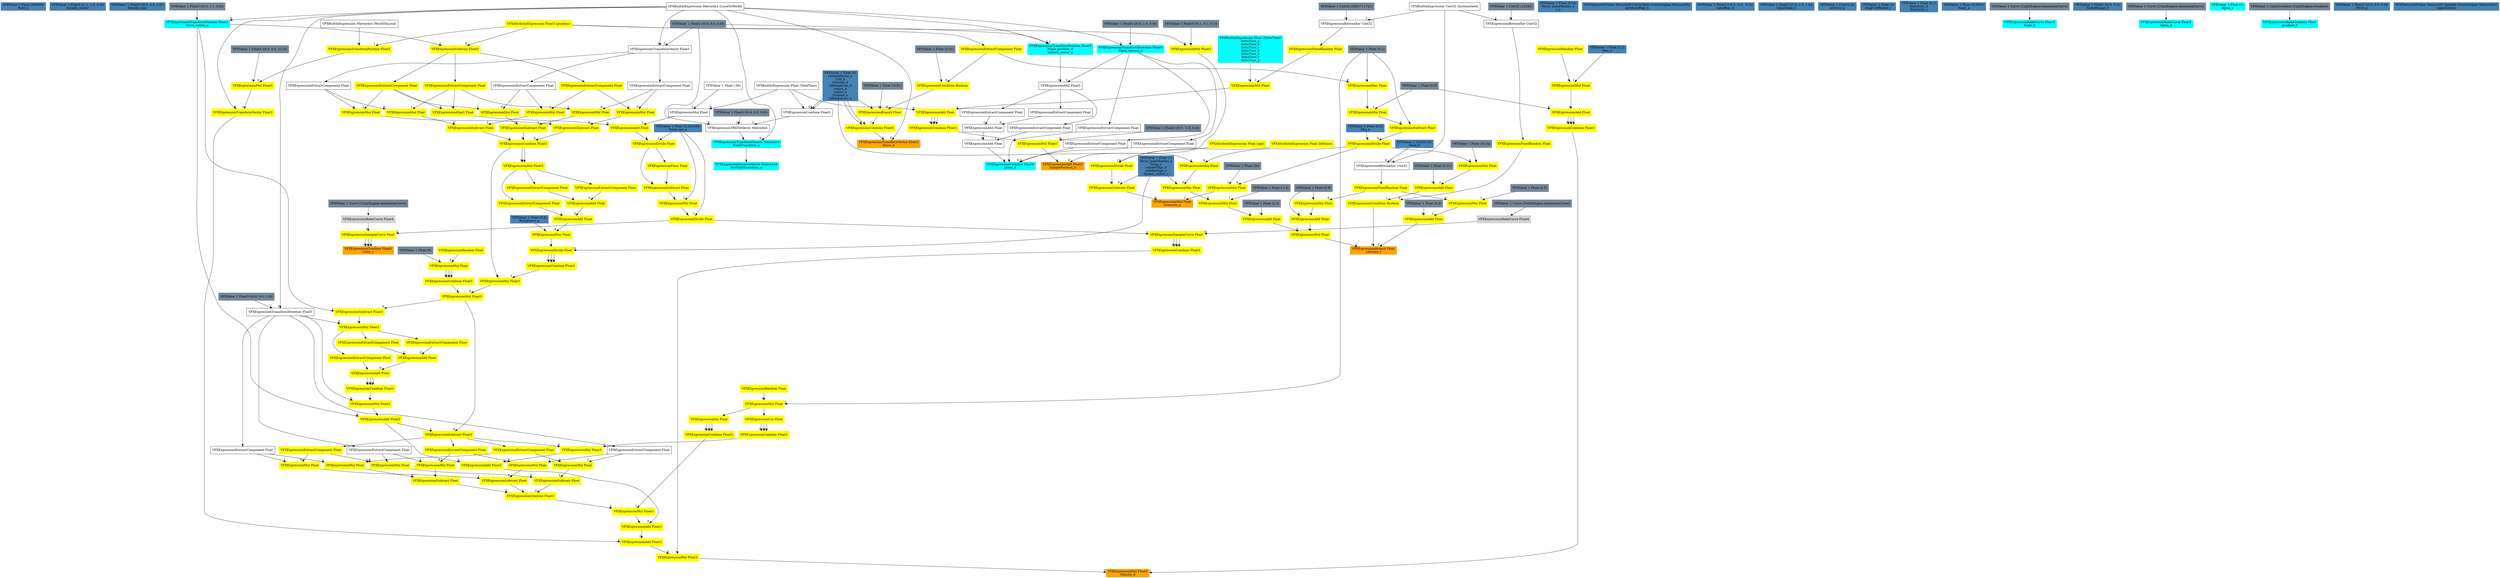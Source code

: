 digraph G {
node0 [shape="box" color="steelblue" style="filled" label="VFXValue`1 Float (400000)
Rate_a"]
node1 [shape="box" color="steelblue" style="filled" label="VFXValue`1 Float3 ((1.1, 1.8, 0.0))
bounds_center"]
node2 [shape="box" color="steelblue" style="filled" label="VFXValue`1 Float3 ((8.0, 4.0, 2.0))
bounds_size"]
node3 [shape="box" color="cyan" style="filled" label="VFXExpressionTransformPosition Float3
Torus_center_a"]
node4 [shape="box" label="VFXBuiltInExpression Matrix4x4 (LocalToWorld)"]
node5 [shape="box" color="lightslategray" style="filled" label="VFXValue`1 Float3 ((0.0, 1.1, 0.0))"]
node6 [shape="box" color="steelblue" style="filled" label="VFXValue`1 Float (1)
Torus_majorRadius_a
Drag_a
colliderSign_d
colliderSign_e
Sphere_radius_e"]
node7 [shape="box" color="steelblue" style="filled" label="VFXValue`1 Float (0.04)
Torus_minorRadius_a
r_a"]
node8 [shape="box" color="steelblue" style="filled" label="VFXValue`1 Float (6.283185)
Torus_arc_a"]
node9 [shape="box" color="steelblue" style="filled" label="VFXValue`1 Float (0)
volumeFactor_a
LOD_b
Friction_d
LifetimeLoss_d
radius_d
radius_e
Friction_e
LifetimeLoss_e"]
node10 [shape="box" color="steelblue" style="filled" label="VFXTexture3DValue Texture3D (vectorfield (UnityEngine.Texture3D))
attributeMap_b"]
node11 [shape="box" color="orange" style="filled" label="VFXExpressionAdd Float3
SamplePosition_b"]
node12 [shape="box" color="yellow" style="filled" label="VFXExpressionMul Float3"]
node13 [shape="box" color="yellow" style="filled" label="VFXAttributeExpression Float3 (position)"]
node14 [shape="box" color="lightslategray" style="filled" label="VFXValue`1 Float3 ((0.1, 0.1, 0.1))"]
node15 [shape="box" color="yellow" style="filled" label="VFXExpressionMul Float3"]
node16 [shape="box" color="lightslategray" style="filled" label="VFXValue`1 Float3 ((0.0, -1.0, 0.0))"]
node17 [shape="box" color="yellow" style="filled" label="VFXExpressionCombine Float3"]
node18 [shape="box" color="yellow" style="filled" label="VFXExpressionAdd Float"]
node19 [shape="box" label="VFXBuiltInExpression Float (TotalTime)"]
node20 [shape="box" color="yellow" style="filled" label="VFXExpressionMul Float"]
node21 [shape="box" color="cyan" style="filled" label="VFXBuiltInExpression Float (DeltaTime)
deltaTime_a
deltaTime_b
deltaTime_c
deltaTime_d
deltaTime_e
deltaTime_f
deltaTime_g"]
node22 [shape="box" color="yellow" style="filled" label="VFXExpressionFixedRandom Float"]
node23 [shape="box" label="VFXExpressionBitwiseXor Uint32"]
node24 [shape="box" color="lightslategray" style="filled" label="VFXValue`1 Uint32 (3291711721)"]
node25 [shape="box" label="VFXBuiltInExpression Uint32 (SystemSeed)"]
node26 [shape="box" color="steelblue" style="filled" label="VFXValue`1 Float3 ((-0.5, -0.5, -0.5))
valueBias_b"]
node27 [shape="box" color="steelblue" style="filled" label="VFXValue`1 Float3 ((1.0, 1.0, 1.0))
valueScale_b"]
node28 [shape="box" color="orange" style="filled" label="VFXExpressionCombine Float3
Color_c"]
node29 [shape="box" color="yellow" style="filled" label="VFXExpressionSampleCurve Float"]
node30 [shape="box" color="lightgray" style="filled" label="VFXExpressionBakeCurve Float4"]
node31 [shape="box" color="lightslategray" style="filled" label="VFXValue`1 Curve (UnityEngine.AnimationCurve)"]
node32 [shape="box" color="yellow" style="filled" label="VFXExpressionDivide Float"]
node33 [shape="box" color="yellow" style="filled" label="VFXExpressionMul Float"]
node34 [shape="box" color="yellow" style="filled" label="VFXExpressionSubtract Float"]
node35 [shape="box" color="yellow" style="filled" label="VFXExpressionDivide Float"]
node36 [shape="box" color="yellow" style="filled" label="VFXExpressionAdd Float"]
node37 [shape="box" color="yellow" style="filled" label="VFXExpressionATan2 Float"]
node38 [shape="box" color="yellow" style="filled" label="VFXExpressionExtractComponent Float"]
node39 [shape="box" color="yellow" style="filled" label="VFXExpressionSubtract Float3"]
node40 [shape="box" color="yellow" style="filled" label="VFXExpressionExtractComponent Float"]
node41 [shape="box" label="VFXExpressionMul Float"]
node42 [shape="box" label="VFXValue`1 Float (-30)"]
node43 [shape="box" color="yellow" style="filled" label="VFXExpressionFloor Float"]
node44 [shape="box" color="orange" style="filled" label="VFXExpressionMul Float3
Velocity_d"]
node45 [shape="box" color="yellow" style="filled" label="VFXExpressionMul Float3"]
node46 [shape="box" color="yellow" style="filled" label="VFXExpressionAdd Float3"]
node47 [shape="box" color="yellow" style="filled" label="VFXExpressionAdd Float3"]
node48 [shape="box" color="yellow" style="filled" label="VFXExpressionAdd Float3"]
node49 [shape="box" color="yellow" style="filled" label="VFXExpressionAdd Float3"]
node50 [shape="box" color="yellow" style="filled" label="VFXExpressionMul Float3"]
node51 [shape="box" label="VFXExpressionTransformDirection Float3"]
node52 [shape="box" color="lightslategray" style="filled" label="VFXValue`1 Float3 ((0.0, 0.0, 1.0))"]
node53 [shape="box" color="yellow" style="filled" label="VFXExpressionCombine Float3"]
node54 [shape="box" color="yellow" style="filled" label="VFXExpressionAdd Float"]
node55 [shape="box" color="yellow" style="filled" label="VFXExpressionAdd Float"]
node56 [shape="box" color="yellow" style="filled" label="VFXExpressionExtractComponent Float"]
node57 [shape="box" color="yellow" style="filled" label="VFXExpressionMul Float3"]
node58 [shape="box" color="yellow" style="filled" label="VFXExpressionSubtract Float3"]
node59 [shape="box" color="yellow" style="filled" label="VFXExpressionMul Float3"]
node60 [shape="box" color="yellow" style="filled" label="VFXExpressionMul Float3"]
node61 [shape="box" color="yellow" style="filled" label="VFXExpressionCombine Float3"]
node62 [shape="box" color="yellow" style="filled" label="VFXExpressionSubtract Float"]
node63 [shape="box" color="yellow" style="filled" label="VFXExpressionMul Float"]
node64 [shape="box" label="VFXExpressionExtractComponent Float"]
node65 [shape="box" label="VFXExpressionTransformVector Float3"]
node66 [shape="box" color="lightslategray" style="filled" label="VFXValue`1 Float3 ((0.0, 0.0, 0.0))"]
node67 [shape="box" color="yellow" style="filled" label="VFXExpressionExtractComponent Float"]
node68 [shape="box" color="yellow" style="filled" label="VFXExpressionMul Float"]
node69 [shape="box" label="VFXExpressionExtractComponent Float"]
node70 [shape="box" color="yellow" style="filled" label="VFXExpressionSubtract Float"]
node71 [shape="box" color="yellow" style="filled" label="VFXExpressionMul Float"]
node72 [shape="box" color="yellow" style="filled" label="VFXExpressionMul Float"]
node73 [shape="box" label="VFXExpressionExtractComponent Float"]
node74 [shape="box" color="yellow" style="filled" label="VFXExpressionSubtract Float"]
node75 [shape="box" color="yellow" style="filled" label="VFXExpressionMul Float"]
node76 [shape="box" color="yellow" style="filled" label="VFXExpressionMul Float"]
node77 [shape="box" color="yellow" style="filled" label="VFXExpressionCombine Float3"]
node78 [shape="box" color="yellow" style="filled" label="VFXExpressionDivide Float"]
node79 [shape="box" color="yellow" style="filled" label="VFXExpressionPow Float"]
node80 [shape="box" color="yellow" style="filled" label="VFXExpressionAdd Float"]
node81 [shape="box" color="yellow" style="filled" label="VFXExpressionAdd Float"]
node82 [shape="box" color="yellow" style="filled" label="VFXExpressionExtractComponent Float"]
node83 [shape="box" color="yellow" style="filled" label="VFXExpressionMul Float3"]
node84 [shape="box" color="yellow" style="filled" label="VFXExpressionExtractComponent Float"]
node85 [shape="box" color="yellow" style="filled" label="VFXExpressionExtractComponent Float"]
node86 [shape="box" color="steelblue" style="filled" label="VFXValue`1 Float (0.5)
Roughness_a"]
node87 [shape="box" color="yellow" style="filled" label="VFXExpressionCombine Float3"]
node88 [shape="box" color="yellow" style="filled" label="VFXExpressionMul Float"]
node89 [shape="box" color="yellow" style="filled" label="VFXExpressionRandom Float"]
node90 [shape="box" color="lightslategray" style="filled" label="VFXValue`1 Float (6)"]
node91 [shape="box" color="yellow" style="filled" label="VFXExpressionExtractComponent Float"]
node92 [shape="box" color="yellow" style="filled" label="VFXExpressionExtractComponent Float"]
node93 [shape="box" color="yellow" style="filled" label="VFXExpressionMul Float3"]
node94 [shape="box" color="yellow" style="filled" label="VFXExpressionSubtract Float3"]
node95 [shape="box" color="yellow" style="filled" label="VFXExpressionCombine Float3"]
node96 [shape="box" color="yellow" style="filled" label="VFXExpressionCos Float"]
node97 [shape="box" color="yellow" style="filled" label="VFXExpressionMul Float"]
node98 [shape="box" color="yellow" style="filled" label="VFXExpressionRandom Float"]
node99 [shape="box" color="lightslategray" style="filled" label="VFXValue`1 Float (0.2)"]
node100 [shape="box" color="yellow" style="filled" label="VFXExpressionMul Float3"]
node101 [shape="box" color="yellow" style="filled" label="VFXExpressionCombine Float3"]
node102 [shape="box" color="yellow" style="filled" label="VFXExpressionSubtract Float"]
node103 [shape="box" color="yellow" style="filled" label="VFXExpressionMul Float"]
node104 [shape="box" color="yellow" style="filled" label="VFXExpressionExtractComponent Float"]
node105 [shape="box" label="VFXExpressionExtractComponent Float"]
node106 [shape="box" color="yellow" style="filled" label="VFXExpressionMul Float"]
node107 [shape="box" color="yellow" style="filled" label="VFXExpressionExtractComponent Float"]
node108 [shape="box" label="VFXExpressionExtractComponent Float"]
node109 [shape="box" color="yellow" style="filled" label="VFXExpressionSubtract Float"]
node110 [shape="box" color="yellow" style="filled" label="VFXExpressionMul Float"]
node111 [shape="box" label="VFXExpressionExtractComponent Float"]
node112 [shape="box" color="yellow" style="filled" label="VFXExpressionMul Float"]
node113 [shape="box" color="yellow" style="filled" label="VFXExpressionExtractComponent Float"]
node114 [shape="box" color="yellow" style="filled" label="VFXExpressionSubtract Float"]
node115 [shape="box" color="yellow" style="filled" label="VFXExpressionMul Float"]
node116 [shape="box" color="yellow" style="filled" label="VFXExpressionMul Float"]
node117 [shape="box" color="yellow" style="filled" label="VFXExpressionCombine Float3"]
node118 [shape="box" color="yellow" style="filled" label="VFXExpressionSin Float"]
node119 [shape="box" color="yellow" style="filled" label="VFXExpressionTransformVector Float3"]
node120 [shape="box" color="yellow" style="filled" label="VFXExpressionMul Float3"]
node121 [shape="box" color="yellow" style="filled" label="VFXExpressionTransformPosition Float3"]
node122 [shape="box" label="VFXBuiltInExpression Matrix4x4 (WorldToLocal)"]
node123 [shape="box" color="lightslategray" style="filled" label="VFXValue`1 Float3 ((0.0, 0.0, 32.0))"]
node124 [shape="box" color="yellow" style="filled" label="VFXExpressionCombine Float3"]
node125 [shape="box" color="yellow" style="filled" label="VFXExpressionSampleCurve Float"]
node126 [shape="box" color="lightgray" style="filled" label="VFXExpressionBakeCurve Float4"]
node127 [shape="box" color="lightslategray" style="filled" label="VFXValue`1 Curve (UnityEngine.AnimationCurve)"]
node128 [shape="box" color="yellow" style="filled" label="VFXExpressionCombine Float3"]
node129 [shape="box" color="yellow" style="filled" label="VFXExpressionAdd Float"]
node130 [shape="box" color="lightslategray" style="filled" label="VFXValue`1 Float (0.8)"]
node131 [shape="box" color="yellow" style="filled" label="VFXExpressionMul Float"]
node132 [shape="box" color="yellow" style="filled" label="VFXExpressionRandom Float"]
node133 [shape="box" color="steelblue" style="filled" label="VFXValue`1 Float (1.2)
Max_e"]
node134 [shape="box" color="steelblue" style="filled" label="VFXValue`1 Float (0.6)
Min_e"]
node135 [shape="box" color="orange" style="filled" label="VFXExpressionBranch Float
Lifetime_f"]
node136 [shape="box" color="yellow" style="filled" label="VFXExpressionCondition Boolean"]
node137 [shape="box" color="yellow" style="filled" label="VFXExpressionFixedRandom Float"]
node138 [shape="box" label="VFXExpressionBitwiseXor Uint32"]
node139 [shape="box" color="lightslategray" style="filled" label="VFXValue`1 Uint32 (12345)"]
node140 [shape="box" color="yellow" style="filled" label="VFXExpressionAdd Float"]
node141 [shape="box" color="lightslategray" style="filled" label="VFXValue`1 Float (0.15)"]
node142 [shape="box" color="yellow" style="filled" label="VFXExpressionMul Float"]
node143 [shape="box" color="yellow" style="filled" label="VFXExpressionDivide Float"]
node144 [shape="box" color="yellow" style="filled" label="VFXExpressionSubtract Float"]
node145 [shape="box" color="yellow" style="filled" label="VFXExpressionMin Float"]
node146 [shape="box" color="yellow" style="filled" label="VFXExpressionMax Float"]
node147 [shape="box" color="yellow" style="filled" label="VFXExpressionExtractComponent Float"]
node148 [shape="box" color="lightslategray" style="filled" label="VFXValue`1 Float (-0.14)"]
node149 [shape="box" color="yellow" style="filled" label="VFXExpressionMul Float"]
node150 [shape="box" color="yellow" style="filled" label="VFXExpressionAdd Float"]
node151 [shape="box" color="lightslategray" style="filled" label="VFXValue`1 Float (2.5)"]
node152 [shape="box" color="yellow" style="filled" label="VFXExpressionMul Float"]
node153 [shape="box" color="yellow" style="filled" label="VFXExpressionMin Float"]
node154 [shape="box" color="yellow" style="filled" label="VFXExpressionMax Float"]
node155 [shape="box" color="lightslategray" style="filled" label="VFXValue`1 Float (-1.5)"]
node156 [shape="box" color="yellow" style="filled" label="VFXExpressionAdd Float"]
node157 [shape="box" color="lightslategray" style="filled" label="VFXValue`1 Float (0.9)"]
node158 [shape="box" color="yellow" style="filled" label="VFXExpressionMul Float"]
node159 [shape="box" color="yellow" style="filled" label="VFXExpressionFixedRandom Float"]
node160 [shape="box" label="VFXExpressionBitwiseXor Uint32"]
node161 [shape="box" color="steelblue" style="filled" label="VFXValue`1 Uint32 (0)
Seed_d"]
node162 [shape="box" color="yellow" style="filled" label="VFXExpressionAdd Float"]
node163 [shape="box" color="lightslategray" style="filled" label="VFXValue`1 Float (0.4)"]
node164 [shape="box" color="yellow" style="filled" label="VFXExpressionMul Float"]
node165 [shape="box" color="lightslategray" style="filled" label="VFXValue`1 Float (0.5)"]
node166 [shape="box" color="cyan" style="filled" label="VFXExpressionInverseMatrix Matrix4x4
InvFieldTransform_a"]
node167 [shape="box" color="cyan" style="filled" label="VFXExpressionTransformMatrix Matrix4x4
FieldTransform_a"]
node168 [shape="box" label="VFXExpressionTRSToMatrix Matrix4x4"]
node169 [shape="box" label="VFXExpressionCombine Float3"]
node170 [shape="box" color="lightslategray" style="filled" label="VFXValue`1 Float3 ((0.6, 0.6, 0.6))"]
node171 [shape="box" color="orange" style="filled" label="VFXExpressionMul Float
Intensity_a"]
node172 [shape="box" color="yellow" style="filled" label="VFXExpressionSubtract Float"]
node173 [shape="box" color="yellow" style="filled" label="VFXExpressionDivide Float"]
node174 [shape="box" color="yellow" style="filled" label="VFXAttributeExpression Float (age)"]
node175 [shape="box" color="yellow" style="filled" label="VFXAttributeExpression Float (lifetime)"]
node176 [shape="box" color="yellow" style="filled" label="VFXExpressionMul Float"]
node177 [shape="box" color="lightslategray" style="filled" label="VFXValue`1 Float (20)"]
node178 [shape="box" color="steelblue" style="filled" label="VFXValue`1 Uint32 (2)
octaves_a"]
node179 [shape="box" color="orange" style="filled" label="VFXExpressionTransformVector Float3
Force_b"]
node180 [shape="box" color="yellow" style="filled" label="VFXExpressionCombine Float3"]
node181 [shape="box" color="yellow" style="filled" label="VFXExpressionBranch Float"]
node182 [shape="box" color="yellow" style="filled" label="VFXExpressionCondition Boolean"]
node183 [shape="box" color="lightslategray" style="filled" label="VFXValue`1 Float (0.02)"]
node184 [shape="box" color="lightslategray" style="filled" label="VFXValue`1 Float (-9.81)"]
node185 [shape="box" color="steelblue" style="filled" label="VFXValue`1 Float (2)
dragCoefficient_c"]
node186 [shape="box" color="cyan" style="filled" label="VFXExpressionTransformPosition Float3
Plane_position_d
Sphere_center_e"]
node187 [shape="box" color="cyan" style="filled" label="VFXExpressionTransformDirection Float3
Plane_normal_d"]
node188 [shape="box" color="lightslategray" style="filled" label="VFXValue`1 Float3 ((0.0, 1.0, 0.0))"]
node189 [shape="box" color="steelblue" style="filled" label="VFXValue`1 Float (0.1)
Elasticity_d
Elasticity_e"]
node190 [shape="box" color="cyan" style="filled" label="VFXExpressionCombine Float4
plane_d"]
node191 [shape="box" label="VFXExpressionExtractComponent Float"]
node192 [shape="box" label="VFXExpressionExtractComponent Float"]
node193 [shape="box" label="VFXExpressionExtractComponent Float"]
node194 [shape="box" label="VFXExpressionAdd Float"]
node195 [shape="box" label="VFXExpressionAdd Float"]
node196 [shape="box" label="VFXExpressionExtractComponent Float"]
node197 [shape="box" label="VFXExpressionMul Float3"]
node198 [shape="box" label="VFXExpressionExtractComponent Float"]
node199 [shape="box" label="VFXExpressionExtractComponent Float"]
node200 [shape="box" color="steelblue" style="filled" label="VFXValue`1 Float (0.0025)
Scale_a"]
node201 [shape="box" color="cyan" style="filled" label="VFXExpressionBakeCurve Float4
Scale_b"]
node202 [shape="box" color="lightslategray" style="filled" label="VFXValue`1 Curve (UnityEngine.AnimationCurve)"]
node203 [shape="box" color="steelblue" style="filled" label="VFXValue`1 Float2 ((0.0, 0.3))
SpeedRange_b"]
node204 [shape="box" color="cyan" style="filled" label="VFXExpressionBakeCurve Float4
Alpha_d"]
node205 [shape="box" color="lightslategray" style="filled" label="VFXValue`1 Curve (UnityEngine.AnimationCurve)"]
node206 [shape="box" color="cyan" style="filled" label="VFXValue`1 Float (1)
Alpha_e"]
node207 [shape="box" color="cyan" style="filled" label="VFXExpressionBakeGradient Float
gradient_f"]
node208 [shape="box" color="lightslategray" style="filled" label="VFXValue`1 ColorGradient (UnityEngine.Gradient)"]
node209 [shape="box" color="steelblue" style="filled" label="VFXValue`1 Float3 ((0.0, 0.6, 0.0))
Pivot_g"]
node210 [shape="box" color="steelblue" style="filled" label="VFXTexture2DValue Texture2D (Sparkle (UnityEngine.Texture2D))
mainTexture"]
node4 -> node3 [headlabel="0"]
node5 -> node3 [headlabel="1"]
node12 -> node11 [headlabel="0"]
node15 -> node11 [headlabel="1"]
node13 -> node12 [headlabel="0"]
node14 -> node12 [headlabel="1"]
node16 -> node15 [headlabel="0"]
node17 -> node15 [headlabel="1"]
node18 -> node17 [headlabel="0"]
node18 -> node17 [headlabel="1"]
node18 -> node17 [headlabel="2"]
node19 -> node18 [headlabel="0"]
node20 -> node18 [headlabel="1"]
node21 -> node20 [headlabel="0"]
node22 -> node20 [headlabel="1"]
node23 -> node22 
node24 -> node23 [headlabel="0"]
node25 -> node23 [headlabel="1"]
node29 -> node28 [headlabel="0"]
node29 -> node28 [headlabel="1"]
node29 -> node28 [headlabel="2"]
node30 -> node29 [headlabel="0"]
node32 -> node29 [headlabel="1"]
node31 -> node30 
node33 -> node32 [headlabel="0"]
node8 -> node32 [headlabel="1"]
node34 -> node33 [headlabel="0"]
node8 -> node33 [headlabel="1"]
node35 -> node34 [headlabel="0"]
node43 -> node34 [headlabel="1"]
node36 -> node35 [headlabel="0"]
node8 -> node35 [headlabel="1"]
node37 -> node36 [headlabel="0"]
node41 -> node36 [headlabel="1"]
node38 -> node37 [headlabel="0"]
node40 -> node37 [headlabel="1"]
node39 -> node38 
node13 -> node39 [headlabel="0"]
node3 -> node39 [headlabel="1"]
node39 -> node40 
node19 -> node41 [headlabel="0"]
node42 -> node41 [headlabel="1"]
node35 -> node43 
node45 -> node44 [headlabel="0"]
node128 -> node44 [headlabel="1"]
node46 -> node45 [headlabel="0"]
node124 -> node45 [headlabel="1"]
node47 -> node46 [headlabel="0"]
node119 -> node46 [headlabel="1"]
node48 -> node47 [headlabel="0"]
node100 -> node47 [headlabel="1"]
node49 -> node48 [headlabel="0"]
node93 -> node48 [headlabel="1"]
node3 -> node49 [headlabel="0"]
node50 -> node49 [headlabel="1"]
node51 -> node50 [headlabel="0"]
node53 -> node50 [headlabel="1"]
node4 -> node51 [headlabel="0"]
node52 -> node51 [headlabel="1"]
node54 -> node53 [headlabel="0"]
node54 -> node53 [headlabel="1"]
node54 -> node53 [headlabel="2"]
node55 -> node54 [headlabel="0"]
node92 -> node54 [headlabel="1"]
node56 -> node55 [headlabel="0"]
node91 -> node55 [headlabel="1"]
node57 -> node56 
node51 -> node57 [headlabel="0"]
node58 -> node57 [headlabel="1"]
node59 -> node58 [headlabel="0"]
node3 -> node58 [headlabel="1"]
node60 -> node59 [headlabel="0"]
node87 -> node59 [headlabel="1"]
node61 -> node60 [headlabel="0"]
node77 -> node60 [headlabel="1"]
node62 -> node61 [headlabel="0"]
node70 -> node61 [headlabel="1"]
node74 -> node61 [headlabel="2"]
node63 -> node62 [headlabel="0"]
node68 -> node62 [headlabel="1"]
node64 -> node63 [headlabel="0"]
node67 -> node63 [headlabel="1"]
node65 -> node64 
node4 -> node65 [headlabel="0"]
node66 -> node65 [headlabel="1"]
node39 -> node67 
node69 -> node68 [headlabel="0"]
node38 -> node68 [headlabel="1"]
node65 -> node69 
node71 -> node70 [headlabel="0"]
node72 -> node70 [headlabel="1"]
node69 -> node71 [headlabel="0"]
node40 -> node71 [headlabel="1"]
node73 -> node72 [headlabel="0"]
node67 -> node72 [headlabel="1"]
node65 -> node73 
node75 -> node74 [headlabel="0"]
node76 -> node74 [headlabel="1"]
node73 -> node75 [headlabel="0"]
node38 -> node75 [headlabel="1"]
node64 -> node76 [headlabel="0"]
node40 -> node76 [headlabel="1"]
node78 -> node77 [headlabel="0"]
node78 -> node77 [headlabel="1"]
node78 -> node77 [headlabel="2"]
node6 -> node78 [headlabel="0"]
node79 -> node78 [headlabel="1"]
node80 -> node79 [headlabel="0"]
node86 -> node79 [headlabel="1"]
node81 -> node80 [headlabel="0"]
node85 -> node80 [headlabel="1"]
node82 -> node81 [headlabel="0"]
node84 -> node81 [headlabel="1"]
node83 -> node82 
node61 -> node83 [headlabel="0"]
node61 -> node83 [headlabel="1"]
node83 -> node84 
node83 -> node85 
node88 -> node87 [headlabel="0"]
node88 -> node87 [headlabel="1"]
node88 -> node87 [headlabel="2"]
node89 -> node88 [headlabel="0"]
node90 -> node88 [headlabel="1"]
node57 -> node91 
node57 -> node92 
node94 -> node93 [headlabel="0"]
node95 -> node93 [headlabel="1"]
node59 -> node94 [headlabel="0"]
node49 -> node94 [headlabel="1"]
node96 -> node95 [headlabel="0"]
node96 -> node95 [headlabel="1"]
node96 -> node95 [headlabel="2"]
node97 -> node96 
node98 -> node97 [headlabel="0"]
node99 -> node97 [headlabel="1"]
node101 -> node100 [headlabel="0"]
node117 -> node100 [headlabel="1"]
node102 -> node101 [headlabel="0"]
node109 -> node101 [headlabel="1"]
node114 -> node101 [headlabel="2"]
node103 -> node102 [headlabel="0"]
node106 -> node102 [headlabel="1"]
node104 -> node103 [headlabel="0"]
node105 -> node103 [headlabel="1"]
node94 -> node104 
node51 -> node105 
node107 -> node106 [headlabel="0"]
node108 -> node106 [headlabel="1"]
node94 -> node107 
node51 -> node108 
node110 -> node109 [headlabel="0"]
node112 -> node109 [headlabel="1"]
node107 -> node110 [headlabel="0"]
node111 -> node110 [headlabel="1"]
node51 -> node111 
node113 -> node112 [headlabel="0"]
node105 -> node112 [headlabel="1"]
node94 -> node113 
node115 -> node114 [headlabel="0"]
node116 -> node114 [headlabel="1"]
node113 -> node115 [headlabel="0"]
node108 -> node115 [headlabel="1"]
node104 -> node116 [headlabel="0"]
node111 -> node116 [headlabel="1"]
node118 -> node117 [headlabel="0"]
node118 -> node117 [headlabel="1"]
node118 -> node117 [headlabel="2"]
node97 -> node118 
node4 -> node119 [headlabel="0"]
node120 -> node119 [headlabel="1"]
node121 -> node120 [headlabel="0"]
node123 -> node120 [headlabel="1"]
node122 -> node121 [headlabel="0"]
node13 -> node121 [headlabel="1"]
node125 -> node124 [headlabel="0"]
node125 -> node124 [headlabel="1"]
node125 -> node124 [headlabel="2"]
node126 -> node125 [headlabel="0"]
node32 -> node125 [headlabel="1"]
node127 -> node126 
node129 -> node128 [headlabel="0"]
node129 -> node128 [headlabel="1"]
node129 -> node128 [headlabel="2"]
node130 -> node129 [headlabel="0"]
node131 -> node129 [headlabel="1"]
node132 -> node131 [headlabel="0"]
node133 -> node131 [headlabel="1"]
node136 -> node135 [headlabel="0"]
node149 -> node135 [headlabel="1"]
node162 -> node135 [headlabel="2"]
node137 -> node136 [headlabel="0"]
node140 -> node136 [headlabel="1"]
node138 -> node137 
node139 -> node138 [headlabel="0"]
node25 -> node138 [headlabel="1"]
node141 -> node140 [headlabel="0"]
node142 -> node140 [headlabel="1"]
node143 -> node142 [headlabel="0"]
node148 -> node142 [headlabel="1"]
node144 -> node143 [headlabel="0"]
node134 -> node143 [headlabel="1"]
node145 -> node144 [headlabel="0"]
node99 -> node144 [headlabel="1"]
node146 -> node145 [headlabel="0"]
node130 -> node145 [headlabel="1"]
node147 -> node146 [headlabel="0"]
node99 -> node146 [headlabel="1"]
node13 -> node147 
node150 -> node149 [headlabel="0"]
node156 -> node149 [headlabel="1"]
node151 -> node150 [headlabel="0"]
node152 -> node150 [headlabel="1"]
node153 -> node152 [headlabel="0"]
node155 -> node152 [headlabel="1"]
node154 -> node153 [headlabel="0"]
node6 -> node153 [headlabel="1"]
node143 -> node154 [headlabel="0"]
node9 -> node154 [headlabel="1"]
node157 -> node156 [headlabel="0"]
node158 -> node156 [headlabel="1"]
node159 -> node158 [headlabel="0"]
node157 -> node158 [headlabel="1"]
node160 -> node159 
node161 -> node160 [headlabel="0"]
node25 -> node160 [headlabel="1"]
node163 -> node162 [headlabel="0"]
node164 -> node162 [headlabel="1"]
node159 -> node164 [headlabel="0"]
node165 -> node164 [headlabel="1"]
node167 -> node166 
node4 -> node167 [headlabel="0"]
node168 -> node167 [headlabel="1"]
node66 -> node168 [headlabel="0"]
node169 -> node168 [headlabel="1"]
node170 -> node168 [headlabel="2"]
node9 -> node169 [headlabel="0"]
node9 -> node169 [headlabel="1"]
node19 -> node169 [headlabel="2"]
node172 -> node171 [headlabel="0"]
node176 -> node171 [headlabel="1"]
node6 -> node172 [headlabel="0"]
node173 -> node172 [headlabel="1"]
node174 -> node173 [headlabel="0"]
node175 -> node173 [headlabel="1"]
node143 -> node176 [headlabel="0"]
node177 -> node176 [headlabel="1"]
node4 -> node179 [headlabel="0"]
node180 -> node179 [headlabel="1"]
node9 -> node180 [headlabel="0"]
node181 -> node180 [headlabel="1"]
node9 -> node180 [headlabel="2"]
node182 -> node181 [headlabel="0"]
node184 -> node181 [headlabel="1"]
node9 -> node181 [headlabel="2"]
node147 -> node182 [headlabel="0"]
node183 -> node182 [headlabel="1"]
node4 -> node186 [headlabel="0"]
node66 -> node186 [headlabel="1"]
node4 -> node187 [headlabel="0"]
node188 -> node187 [headlabel="1"]
node191 -> node190 [headlabel="0"]
node192 -> node190 [headlabel="1"]
node193 -> node190 [headlabel="2"]
node194 -> node190 [headlabel="3"]
node187 -> node191 
node187 -> node192 
node187 -> node193 
node195 -> node194 [headlabel="0"]
node199 -> node194 [headlabel="1"]
node196 -> node195 [headlabel="0"]
node198 -> node195 [headlabel="1"]
node197 -> node196 
node186 -> node197 [headlabel="0"]
node187 -> node197 [headlabel="1"]
node197 -> node198 
node197 -> node199 
node202 -> node201 
node205 -> node204 
node208 -> node207 
}
